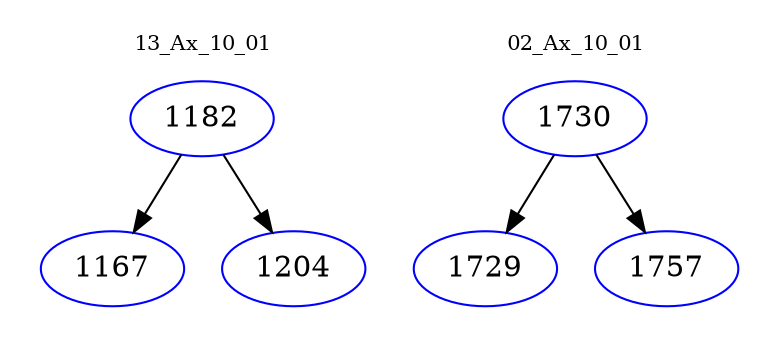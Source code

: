 digraph{
subgraph cluster_0 {
color = white
label = "13_Ax_10_01";
fontsize=10;
T0_1182 [label="1182", color="blue"]
T0_1182 -> T0_1167 [color="black"]
T0_1167 [label="1167", color="blue"]
T0_1182 -> T0_1204 [color="black"]
T0_1204 [label="1204", color="blue"]
}
subgraph cluster_1 {
color = white
label = "02_Ax_10_01";
fontsize=10;
T1_1730 [label="1730", color="blue"]
T1_1730 -> T1_1729 [color="black"]
T1_1729 [label="1729", color="blue"]
T1_1730 -> T1_1757 [color="black"]
T1_1757 [label="1757", color="blue"]
}
}
